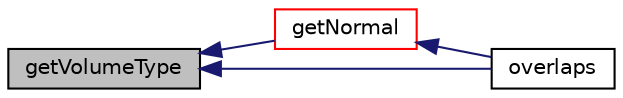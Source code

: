 digraph "getVolumeType"
{
  bgcolor="transparent";
  edge [fontname="Helvetica",fontsize="10",labelfontname="Helvetica",labelfontsize="10"];
  node [fontname="Helvetica",fontsize="10",shape=record];
  rankdir="LR";
  Node645 [label="getVolumeType",height=0.2,width=0.4,color="black", fillcolor="grey75", style="filled", fontcolor="black"];
  Node645 -> Node646 [dir="back",color="midnightblue",fontsize="10",style="solid",fontname="Helvetica"];
  Node646 [label="getNormal",height=0.2,width=0.4,color="red",URL="$a26345.html#aa9abdb9ffe5f3cb1c2992ccb3bcc9e48",tooltip="From a set of points and indices get the normal. "];
  Node646 -> Node650 [dir="back",color="midnightblue",fontsize="10",style="solid",fontname="Helvetica"];
  Node650 [label="overlaps",height=0.2,width=0.4,color="black",URL="$a26345.html#a08f2ea4b6bed9e040b0e13009dfcc7b3",tooltip="Does any part of the surface overlap the supplied bound box? "];
  Node645 -> Node650 [dir="back",color="midnightblue",fontsize="10",style="solid",fontname="Helvetica"];
}
